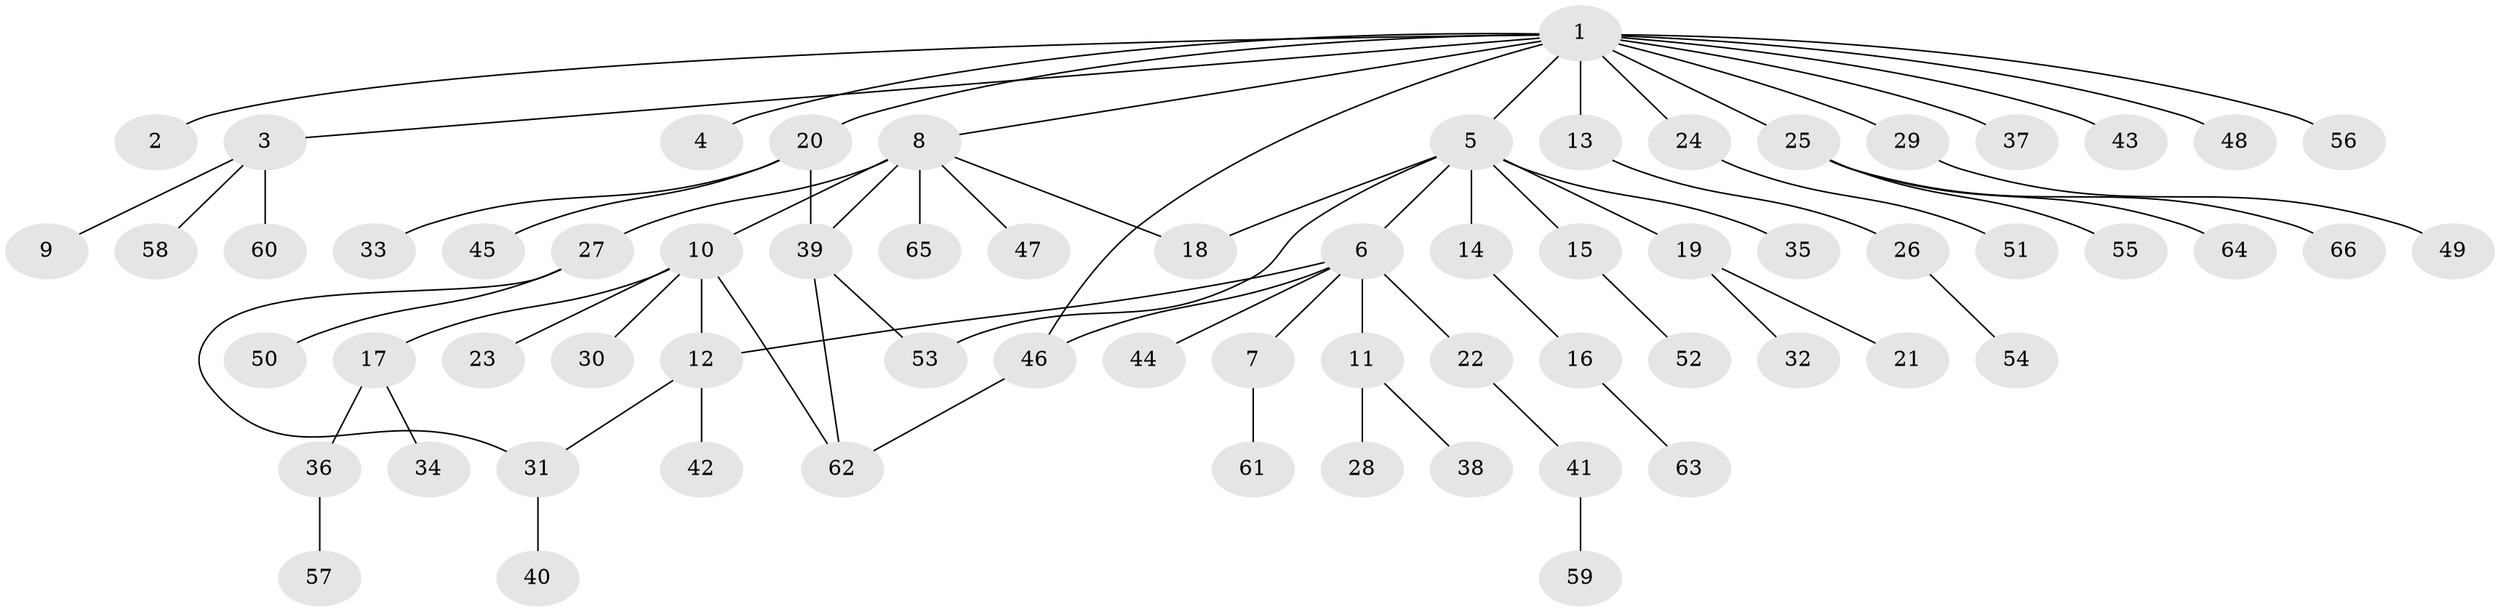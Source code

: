 // original degree distribution, {16: 0.007575757575757576, 2: 0.16666666666666666, 5: 0.03787878787878788, 1: 0.6212121212121212, 9: 0.007575757575757576, 10: 0.007575757575757576, 3: 0.12121212121212122, 8: 0.007575757575757576, 28: 0.007575757575757576, 4: 0.015151515151515152}
// Generated by graph-tools (version 1.1) at 2025/35/03/09/25 02:35:25]
// undirected, 66 vertices, 73 edges
graph export_dot {
graph [start="1"]
  node [color=gray90,style=filled];
  1;
  2;
  3;
  4;
  5;
  6;
  7;
  8;
  9;
  10;
  11;
  12;
  13;
  14;
  15;
  16;
  17;
  18;
  19;
  20;
  21;
  22;
  23;
  24;
  25;
  26;
  27;
  28;
  29;
  30;
  31;
  32;
  33;
  34;
  35;
  36;
  37;
  38;
  39;
  40;
  41;
  42;
  43;
  44;
  45;
  46;
  47;
  48;
  49;
  50;
  51;
  52;
  53;
  54;
  55;
  56;
  57;
  58;
  59;
  60;
  61;
  62;
  63;
  64;
  65;
  66;
  1 -- 2 [weight=1.0];
  1 -- 3 [weight=1.0];
  1 -- 4 [weight=1.0];
  1 -- 5 [weight=1.0];
  1 -- 8 [weight=1.0];
  1 -- 13 [weight=1.0];
  1 -- 20 [weight=1.0];
  1 -- 24 [weight=1.0];
  1 -- 25 [weight=1.0];
  1 -- 29 [weight=1.0];
  1 -- 37 [weight=1.0];
  1 -- 43 [weight=1.0];
  1 -- 46 [weight=1.0];
  1 -- 48 [weight=1.0];
  1 -- 56 [weight=1.0];
  3 -- 9 [weight=1.0];
  3 -- 58 [weight=1.0];
  3 -- 60 [weight=1.0];
  5 -- 6 [weight=1.0];
  5 -- 14 [weight=1.0];
  5 -- 15 [weight=1.0];
  5 -- 18 [weight=1.0];
  5 -- 19 [weight=1.0];
  5 -- 35 [weight=1.0];
  5 -- 53 [weight=1.0];
  6 -- 7 [weight=1.0];
  6 -- 11 [weight=1.0];
  6 -- 12 [weight=1.0];
  6 -- 22 [weight=1.0];
  6 -- 44 [weight=1.0];
  6 -- 46 [weight=3.0];
  7 -- 61 [weight=1.0];
  8 -- 10 [weight=1.0];
  8 -- 18 [weight=1.0];
  8 -- 27 [weight=1.0];
  8 -- 39 [weight=1.0];
  8 -- 47 [weight=1.0];
  8 -- 65 [weight=1.0];
  10 -- 12 [weight=22.0];
  10 -- 17 [weight=1.0];
  10 -- 23 [weight=1.0];
  10 -- 30 [weight=1.0];
  10 -- 62 [weight=1.0];
  11 -- 28 [weight=4.0];
  11 -- 38 [weight=1.0];
  12 -- 31 [weight=1.0];
  12 -- 42 [weight=1.0];
  13 -- 26 [weight=1.0];
  14 -- 16 [weight=1.0];
  15 -- 52 [weight=1.0];
  16 -- 63 [weight=1.0];
  17 -- 34 [weight=1.0];
  17 -- 36 [weight=1.0];
  19 -- 21 [weight=1.0];
  19 -- 32 [weight=1.0];
  20 -- 33 [weight=1.0];
  20 -- 39 [weight=1.0];
  20 -- 45 [weight=1.0];
  22 -- 41 [weight=1.0];
  24 -- 51 [weight=1.0];
  25 -- 55 [weight=1.0];
  25 -- 64 [weight=1.0];
  25 -- 66 [weight=1.0];
  26 -- 54 [weight=1.0];
  27 -- 31 [weight=1.0];
  27 -- 50 [weight=2.0];
  29 -- 49 [weight=1.0];
  31 -- 40 [weight=1.0];
  36 -- 57 [weight=1.0];
  39 -- 53 [weight=1.0];
  39 -- 62 [weight=1.0];
  41 -- 59 [weight=1.0];
  46 -- 62 [weight=1.0];
}
